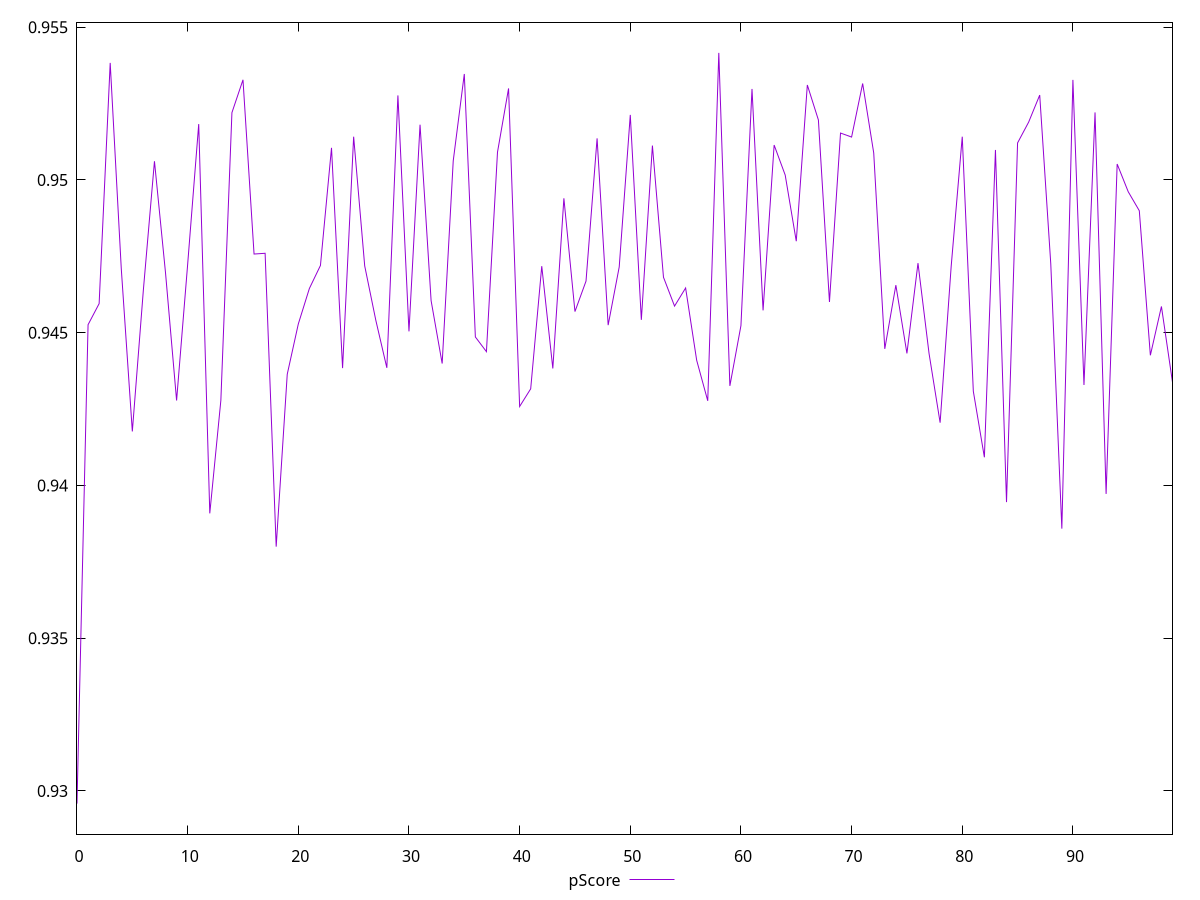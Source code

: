 reset

$pScore <<EOF
0 0.9295875286676559
1 0.9452608531254529
2 0.9459502715389023
3 0.9538294365530531
4 0.9471012775925751
5 0.9417666929827777
6 0.9464082891515939
7 0.9506113499696222
8 0.9469553673552039
9 0.9427805460819079
10 0.9472369773087226
11 0.951827419205497
12 0.9390858545140741
13 0.9427828527557469
14 0.9522008295784964
15 0.9532759858465958
16 0.9475736535562463
17 0.9475981451081186
18 0.9379971412938148
19 0.9436400904382944
20 0.9452846458759945
21 0.9464464793500598
22 0.9471995763984731
23 0.9510487871237567
24 0.9438405727298909
25 0.9514144940193969
26 0.9471845013245431
27 0.9454120359335719
28 0.9438497308176756
29 0.9527650266043222
30 0.9450414236763947
31 0.9518069964470485
32 0.9460477467580708
33 0.9439904612939285
34 0.9506227537905731
35 0.953466784713052
36 0.9448591480708719
37 0.9443787370034581
38 0.9509080317370233
39 0.9529939487124958
40 0.9425837667531971
41 0.9431623734187835
42 0.9471761255227401
43 0.9438285518345524
44 0.9493968574706364
45 0.9456901773445026
46 0.9466882799723342
47 0.9513594688415137
48 0.9452466887925488
49 0.9471504363428629
50 0.9521268891843286
51 0.94541995846339
52 0.9511228859935508
53 0.9468137728195989
54 0.9458696456848155
55 0.9464622015059109
56 0.9440962021661228
57 0.9427695888779414
58 0.9541582541775258
59 0.9432583900184595
60 0.9452296896416301
61 0.9529753332461159
62 0.9457297035998322
63 0.9511407275663838
64 0.9501581091255492
65 0.9479932544232227
66 0.953106106741344
67 0.9519616881261953
68 0.946004934064219
69 0.9515330863162149
70 0.9514020886747768
71 0.9531549739571681
72 0.9508798602760136
73 0.9444699386859774
74 0.9465542506792678
75 0.9443222759151904
76 0.9472760413003098
77 0.9443177124004591
78 0.9420544327955014
79 0.9471733334680659
80 0.9514139546843624
81 0.9430835571462451
82 0.9409217268506539
83 0.9509795133994638
84 0.9394535919382282
85 0.9512104455821566
86 0.9518908139000212
87 0.9527762175277636
88 0.9472514881737056
89 0.9385862990486475
90 0.9532733335116963
91 0.9432876995861903
92 0.952209399242017
93 0.9397222083245124
94 0.9505195361724237
95 0.9496117191630327
96 0.9489907668580004
97 0.9442595144524006
98 0.9458578014228746
99 0.9433773149809155
EOF

set key outside below
set xrange [0:99]
set yrange [0.9285875286676559:0.9551582541775258]
set trange [0.9285875286676559:0.9551582541775258]
set terminal svg size 640, 500 enhanced background rgb 'white'
set output "reports/report_00032_2021-02-25T10-28-15.087Z/bootup-time/samples/astro/pScore/values.svg"

plot $pScore title "pScore" with line

reset
